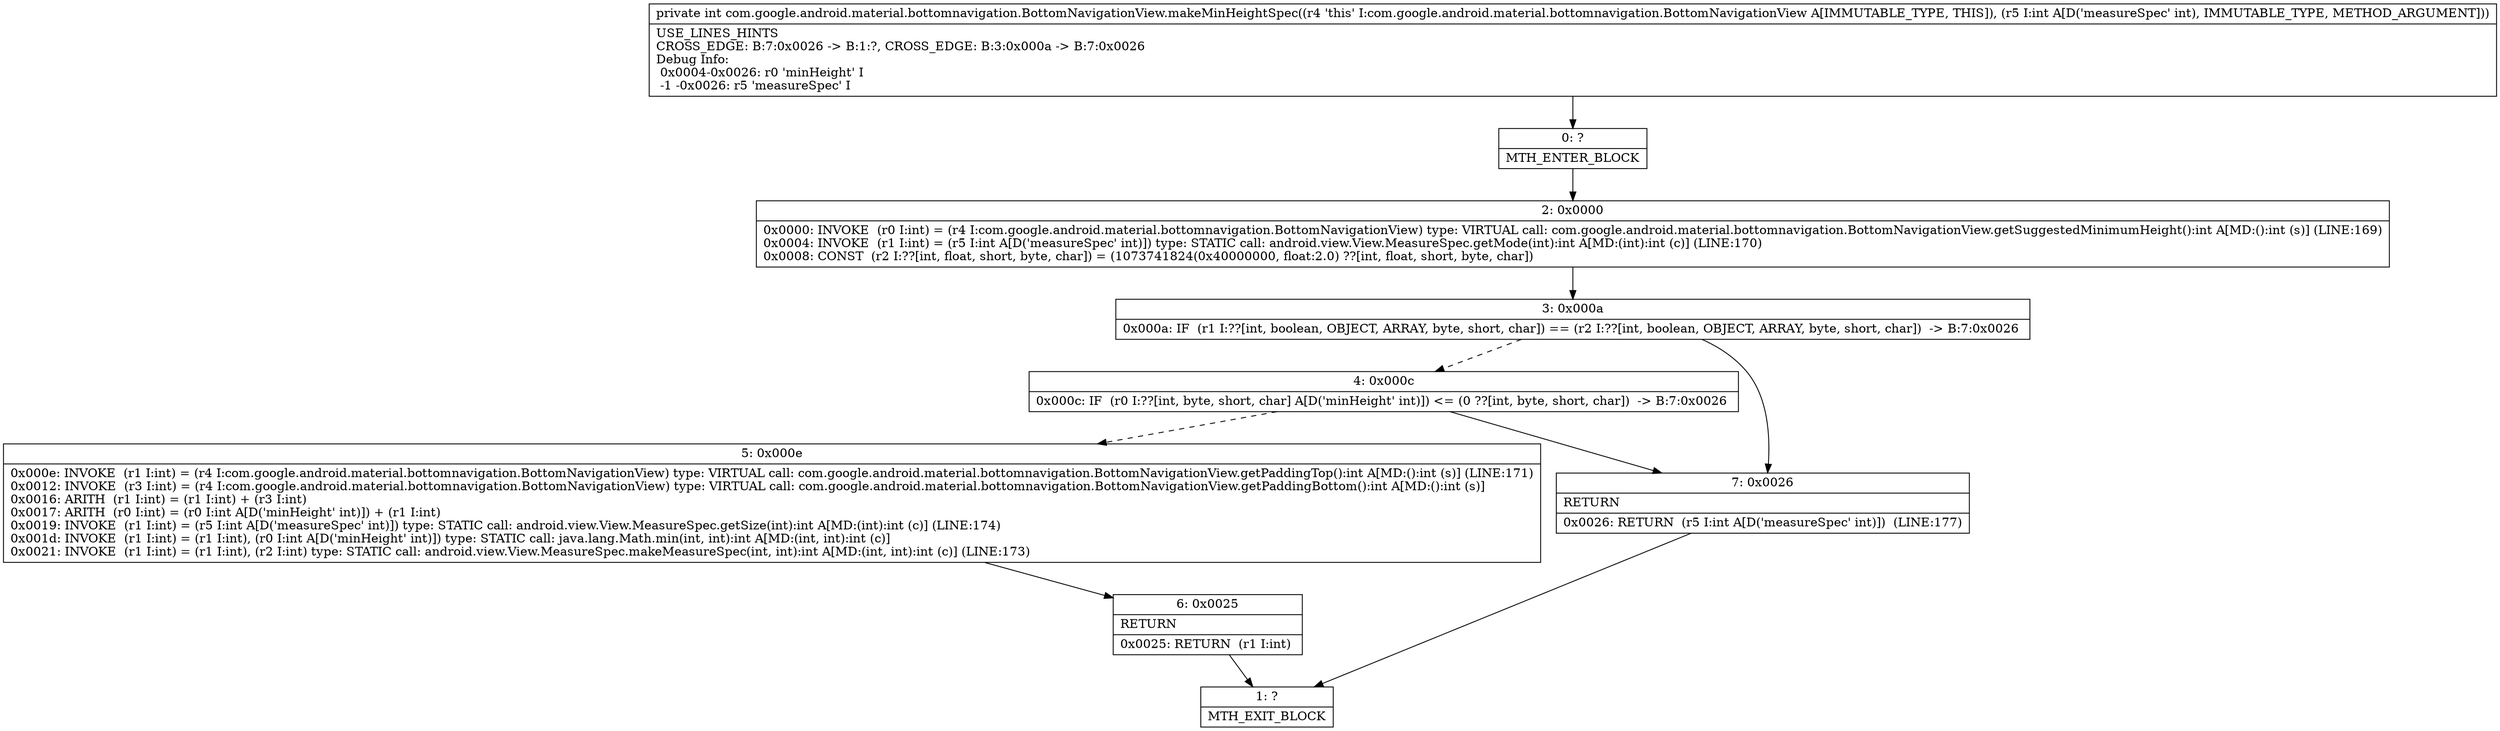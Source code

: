 digraph "CFG forcom.google.android.material.bottomnavigation.BottomNavigationView.makeMinHeightSpec(I)I" {
Node_0 [shape=record,label="{0\:\ ?|MTH_ENTER_BLOCK\l}"];
Node_2 [shape=record,label="{2\:\ 0x0000|0x0000: INVOKE  (r0 I:int) = (r4 I:com.google.android.material.bottomnavigation.BottomNavigationView) type: VIRTUAL call: com.google.android.material.bottomnavigation.BottomNavigationView.getSuggestedMinimumHeight():int A[MD:():int (s)] (LINE:169)\l0x0004: INVOKE  (r1 I:int) = (r5 I:int A[D('measureSpec' int)]) type: STATIC call: android.view.View.MeasureSpec.getMode(int):int A[MD:(int):int (c)] (LINE:170)\l0x0008: CONST  (r2 I:??[int, float, short, byte, char]) = (1073741824(0x40000000, float:2.0) ??[int, float, short, byte, char]) \l}"];
Node_3 [shape=record,label="{3\:\ 0x000a|0x000a: IF  (r1 I:??[int, boolean, OBJECT, ARRAY, byte, short, char]) == (r2 I:??[int, boolean, OBJECT, ARRAY, byte, short, char])  \-\> B:7:0x0026 \l}"];
Node_4 [shape=record,label="{4\:\ 0x000c|0x000c: IF  (r0 I:??[int, byte, short, char] A[D('minHeight' int)]) \<= (0 ??[int, byte, short, char])  \-\> B:7:0x0026 \l}"];
Node_5 [shape=record,label="{5\:\ 0x000e|0x000e: INVOKE  (r1 I:int) = (r4 I:com.google.android.material.bottomnavigation.BottomNavigationView) type: VIRTUAL call: com.google.android.material.bottomnavigation.BottomNavigationView.getPaddingTop():int A[MD:():int (s)] (LINE:171)\l0x0012: INVOKE  (r3 I:int) = (r4 I:com.google.android.material.bottomnavigation.BottomNavigationView) type: VIRTUAL call: com.google.android.material.bottomnavigation.BottomNavigationView.getPaddingBottom():int A[MD:():int (s)]\l0x0016: ARITH  (r1 I:int) = (r1 I:int) + (r3 I:int) \l0x0017: ARITH  (r0 I:int) = (r0 I:int A[D('minHeight' int)]) + (r1 I:int) \l0x0019: INVOKE  (r1 I:int) = (r5 I:int A[D('measureSpec' int)]) type: STATIC call: android.view.View.MeasureSpec.getSize(int):int A[MD:(int):int (c)] (LINE:174)\l0x001d: INVOKE  (r1 I:int) = (r1 I:int), (r0 I:int A[D('minHeight' int)]) type: STATIC call: java.lang.Math.min(int, int):int A[MD:(int, int):int (c)]\l0x0021: INVOKE  (r1 I:int) = (r1 I:int), (r2 I:int) type: STATIC call: android.view.View.MeasureSpec.makeMeasureSpec(int, int):int A[MD:(int, int):int (c)] (LINE:173)\l}"];
Node_6 [shape=record,label="{6\:\ 0x0025|RETURN\l|0x0025: RETURN  (r1 I:int) \l}"];
Node_1 [shape=record,label="{1\:\ ?|MTH_EXIT_BLOCK\l}"];
Node_7 [shape=record,label="{7\:\ 0x0026|RETURN\l|0x0026: RETURN  (r5 I:int A[D('measureSpec' int)])  (LINE:177)\l}"];
MethodNode[shape=record,label="{private int com.google.android.material.bottomnavigation.BottomNavigationView.makeMinHeightSpec((r4 'this' I:com.google.android.material.bottomnavigation.BottomNavigationView A[IMMUTABLE_TYPE, THIS]), (r5 I:int A[D('measureSpec' int), IMMUTABLE_TYPE, METHOD_ARGUMENT]))  | USE_LINES_HINTS\lCROSS_EDGE: B:7:0x0026 \-\> B:1:?, CROSS_EDGE: B:3:0x000a \-\> B:7:0x0026\lDebug Info:\l  0x0004\-0x0026: r0 'minHeight' I\l  \-1 \-0x0026: r5 'measureSpec' I\l}"];
MethodNode -> Node_0;Node_0 -> Node_2;
Node_2 -> Node_3;
Node_3 -> Node_4[style=dashed];
Node_3 -> Node_7;
Node_4 -> Node_5[style=dashed];
Node_4 -> Node_7;
Node_5 -> Node_6;
Node_6 -> Node_1;
Node_7 -> Node_1;
}

